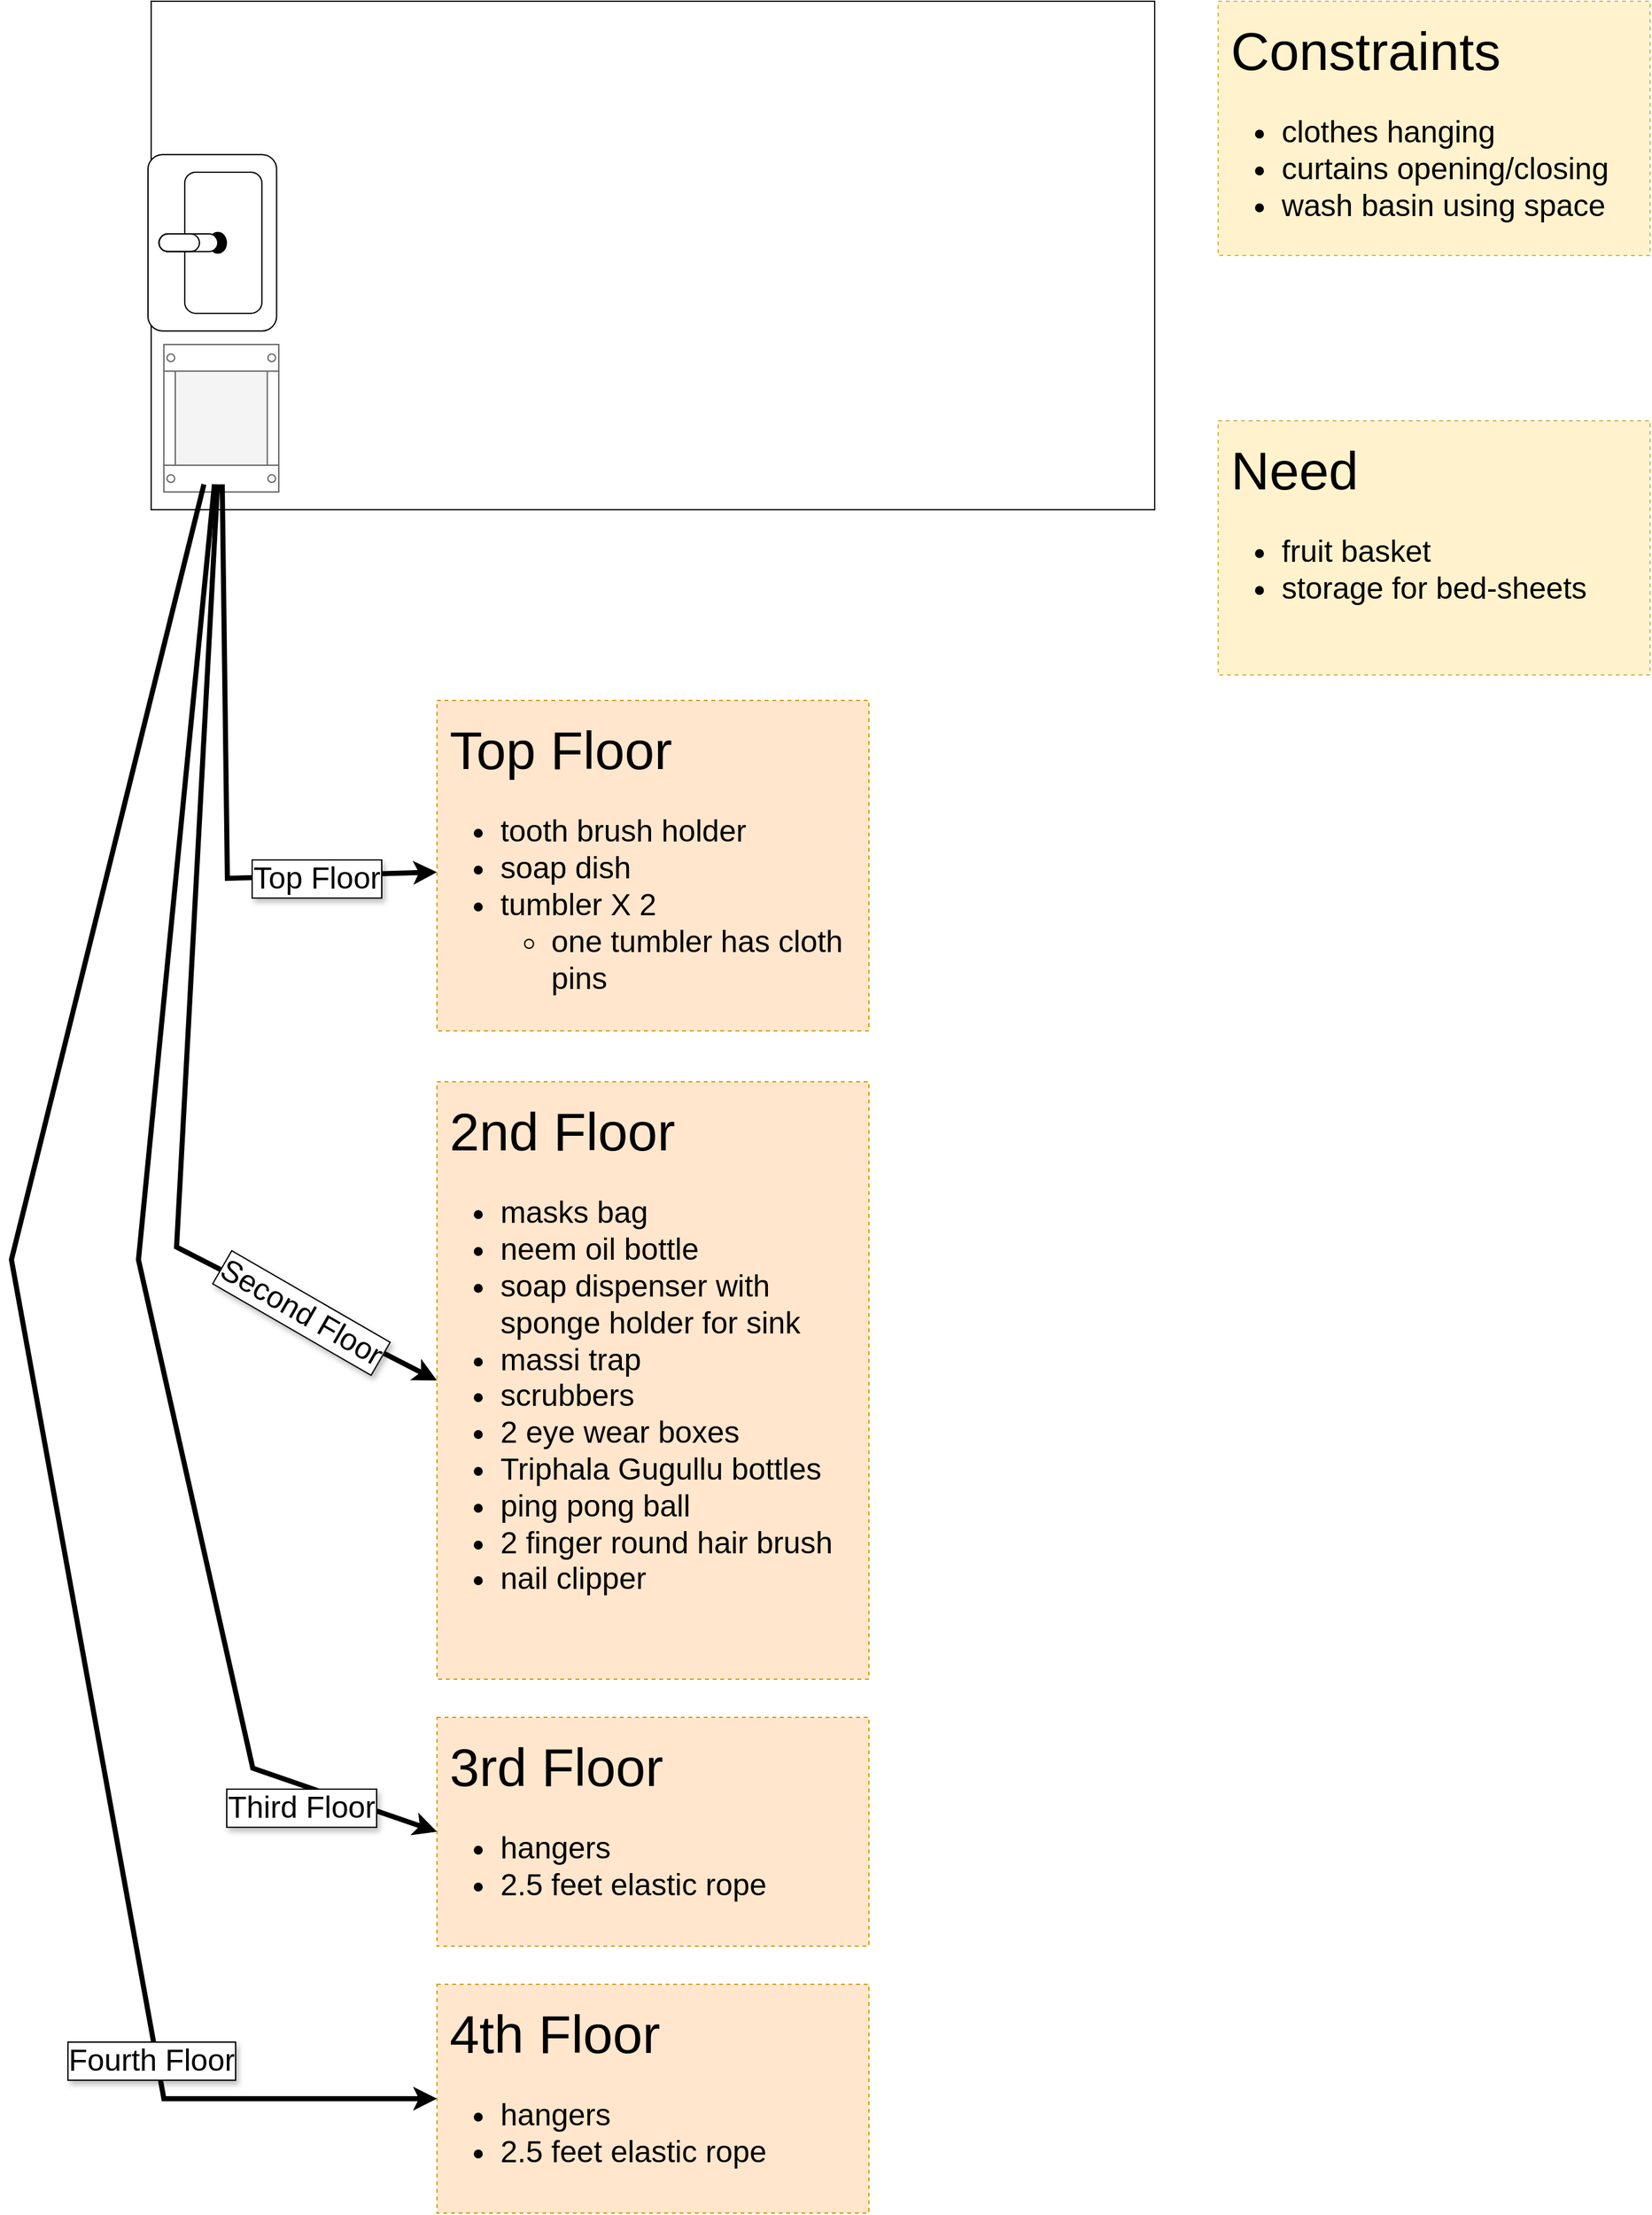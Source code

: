 <mxfile version="24.2.8" type="github">
  <diagram name="Page-1" id="of3lFQsRo5HqSWlQ9vZJ">
    <mxGraphModel dx="3096" dy="2440" grid="1" gridSize="10" guides="1" tooltips="1" connect="1" arrows="1" fold="1" page="1" pageScale="1" pageWidth="827" pageHeight="1169" math="0" shadow="0">
      <root>
        <mxCell id="0" />
        <mxCell id="1" parent="0" />
        <mxCell id="OfnWG1LUpAFpdYO-hWLi-1" value="" style="rounded=0;whiteSpace=wrap;html=1;" parent="1" vertex="1">
          <mxGeometry x="40" y="-10" width="790" height="400" as="geometry" />
        </mxCell>
        <mxCell id="OfnWG1LUpAFpdYO-hWLi-2" value="" style="verticalLabelPosition=bottom;html=1;verticalAlign=top;align=center;shape=mxgraph.floorplan.sink_22;rotation=-90;" parent="1" vertex="1">
          <mxGeometry x="18.75" y="129.37" width="138.75" height="101.25" as="geometry" />
        </mxCell>
        <mxCell id="OfnWG1LUpAFpdYO-hWLi-3" value="" style="strokeColor=#666666;html=1;verticalLabelPosition=bottom;labelBackgroundColor=#ffffff;verticalAlign=top;outlineConnect=0;shadow=0;dashed=0;shape=mxgraph.rackGeneral.rackCabinet3;fillColor2=#f4f4f4;container=1;collapsible=0;childLayout=rack;allowGaps=1;marginLeft=9;marginRight=9;marginTop=21;marginBottom=22;textColor=#666666;numDisp=off;" parent="1" vertex="1">
          <mxGeometry x="50" y="260" width="90.41" height="110" as="geometry" />
        </mxCell>
        <mxCell id="ioB-65ZYokO6Gkxu9hn_-1" value="&lt;div&gt;Constraints&lt;/div&gt;&lt;div style=&quot;font-size: 24px;&quot;&gt;&lt;ul&gt;&lt;li&gt;clothes hanging&lt;/li&gt;&lt;li&gt;curtains opening/closing&lt;/li&gt;&lt;li&gt;wash basin using space&lt;/li&gt;&lt;/ul&gt;&lt;/div&gt;" style="whiteSpace=wrap;html=1;fillColor=#fff2cc;strokeColor=#d6b656;dashed=1;align=left;verticalAlign=top;fontSize=42;spacing=10;" vertex="1" parent="1">
          <mxGeometry x="880" y="-10" width="340" height="200" as="geometry" />
        </mxCell>
        <mxCell id="ioB-65ZYokO6Gkxu9hn_-2" value="" style="endArrow=classic;html=1;rounded=0;strokeWidth=4;" edge="1" parent="1" source="OfnWG1LUpAFpdYO-hWLi-3" target="ioB-65ZYokO6Gkxu9hn_-5">
          <mxGeometry width="50" height="50" relative="1" as="geometry">
            <mxPoint x="290" y="650" as="sourcePoint" />
            <mxPoint x="260" y="620" as="targetPoint" />
            <Array as="points">
              <mxPoint x="100" y="680" />
            </Array>
          </mxGeometry>
        </mxCell>
        <mxCell id="ioB-65ZYokO6Gkxu9hn_-4" value="Top Floor" style="edgeLabel;html=1;align=center;verticalAlign=middle;resizable=0;points=[];fontSize=24;labelBorderColor=default;spacing=10;spacingTop=10;spacingLeft=10;spacingBottom=10;spacingRight=10;textShadow=1;" vertex="1" connectable="0" parent="ioB-65ZYokO6Gkxu9hn_-2">
          <mxGeometry x="-0.426" y="-3" relative="1" as="geometry">
            <mxPoint x="75" y="173" as="offset" />
          </mxGeometry>
        </mxCell>
        <mxCell id="ioB-65ZYokO6Gkxu9hn_-5" value="&lt;div&gt;Top Floor&lt;br&gt;&lt;/div&gt;&lt;div style=&quot;font-size: 24px;&quot;&gt;&lt;ul&gt;&lt;li&gt;tooth brush holder&lt;br&gt;&lt;/li&gt;&lt;li&gt;soap dish&lt;br&gt;&lt;/li&gt;&lt;li&gt;tumbler X 2&lt;/li&gt;&lt;ul&gt;&lt;li&gt;one tumbler has cloth pins&lt;br&gt;&lt;/li&gt;&lt;/ul&gt;&lt;/ul&gt;&lt;/div&gt;" style="whiteSpace=wrap;html=1;fillColor=#ffe6cc;strokeColor=#d79b00;dashed=1;align=left;verticalAlign=top;fontSize=42;spacing=10;" vertex="1" parent="1">
          <mxGeometry x="265" y="540" width="340" height="260" as="geometry" />
        </mxCell>
        <mxCell id="ioB-65ZYokO6Gkxu9hn_-6" value="&lt;div&gt;2nd Floor&lt;br&gt;&lt;/div&gt;&lt;div style=&quot;font-size: 24px;&quot;&gt;&lt;ul&gt;&lt;li&gt;masks bag&lt;/li&gt;&lt;li&gt;neem oil bottle&lt;/li&gt;&lt;li&gt;soap dispenser with sponge holder for sink&lt;/li&gt;&lt;li&gt;massi trap&lt;/li&gt;&lt;li&gt;scrubbers&lt;/li&gt;&lt;li&gt;2 eye wear boxes&lt;/li&gt;&lt;li&gt;Triphala Gugullu bottles&lt;/li&gt;&lt;li&gt;ping pong ball&lt;/li&gt;&lt;li&gt;2 finger round hair brush&lt;/li&gt;&lt;li&gt;nail clipper&lt;br&gt;&lt;/li&gt;&lt;/ul&gt;&lt;/div&gt;" style="whiteSpace=wrap;html=1;fillColor=#ffe6cc;strokeColor=#d79b00;dashed=1;align=left;verticalAlign=top;fontSize=42;spacing=10;" vertex="1" parent="1">
          <mxGeometry x="265" y="840" width="340" height="470" as="geometry" />
        </mxCell>
        <mxCell id="ioB-65ZYokO6Gkxu9hn_-8" value="" style="endArrow=classic;html=1;rounded=0;strokeWidth=4;entryX=0;entryY=0.5;entryDx=0;entryDy=0;" edge="1" parent="1" source="OfnWG1LUpAFpdYO-hWLi-3" target="ioB-65ZYokO6Gkxu9hn_-6">
          <mxGeometry width="50" height="50" relative="1" as="geometry">
            <mxPoint x="103" y="380" as="sourcePoint" />
            <mxPoint x="275" y="675" as="targetPoint" />
            <Array as="points">
              <mxPoint x="60" y="970" />
            </Array>
          </mxGeometry>
        </mxCell>
        <mxCell id="ioB-65ZYokO6Gkxu9hn_-9" value="Second Floor" style="edgeLabel;html=1;align=center;verticalAlign=middle;resizable=0;points=[];fontSize=24;labelBorderColor=default;spacing=10;spacingTop=10;spacingLeft=10;spacingBottom=10;spacingRight=10;textShadow=1;rotation=30;" vertex="1" connectable="0" parent="ioB-65ZYokO6Gkxu9hn_-8">
          <mxGeometry x="-0.426" y="-3" relative="1" as="geometry">
            <mxPoint x="81" y="413" as="offset" />
          </mxGeometry>
        </mxCell>
        <mxCell id="ioB-65ZYokO6Gkxu9hn_-10" value="&lt;div&gt;3rd Floor&lt;br&gt;&lt;/div&gt;&lt;div style=&quot;font-size: 24px;&quot;&gt;&lt;ul&gt;&lt;li&gt;hangers&lt;/li&gt;&lt;li&gt;2.5 feet elastic rope&lt;br&gt;&lt;/li&gt;&lt;/ul&gt;&lt;/div&gt;" style="whiteSpace=wrap;html=1;fillColor=#ffe6cc;strokeColor=#d79b00;dashed=1;align=left;verticalAlign=top;fontSize=42;spacing=10;" vertex="1" parent="1">
          <mxGeometry x="265" y="1340" width="340" height="180" as="geometry" />
        </mxCell>
        <mxCell id="ioB-65ZYokO6Gkxu9hn_-11" value="" style="endArrow=classic;html=1;rounded=0;strokeWidth=4;entryX=0;entryY=0.5;entryDx=0;entryDy=0;" edge="1" parent="1" source="OfnWG1LUpAFpdYO-hWLi-3" target="ioB-65ZYokO6Gkxu9hn_-10">
          <mxGeometry width="50" height="50" relative="1" as="geometry">
            <mxPoint x="102" y="380" as="sourcePoint" />
            <mxPoint x="275" y="1085" as="targetPoint" />
            <Array as="points">
              <mxPoint x="30" y="980" />
              <mxPoint x="120" y="1380" />
            </Array>
          </mxGeometry>
        </mxCell>
        <mxCell id="ioB-65ZYokO6Gkxu9hn_-12" value="Third Floor" style="edgeLabel;html=1;align=center;verticalAlign=middle;resizable=0;points=[];fontSize=24;labelBorderColor=default;spacing=10;spacingTop=10;spacingLeft=10;spacingBottom=10;spacingRight=10;textShadow=1;" vertex="1" connectable="0" parent="ioB-65ZYokO6Gkxu9hn_-11">
          <mxGeometry x="-0.426" y="-3" relative="1" as="geometry">
            <mxPoint x="104" y="705" as="offset" />
          </mxGeometry>
        </mxCell>
        <mxCell id="ioB-65ZYokO6Gkxu9hn_-13" value="&lt;div&gt;Need&lt;/div&gt;&lt;div style=&quot;font-size: 24px;&quot;&gt;&lt;ul&gt;&lt;li&gt;fruit basket&lt;/li&gt;&lt;li&gt;storage for bed-sheets &lt;br&gt;&lt;/li&gt;&lt;/ul&gt;&lt;/div&gt;" style="whiteSpace=wrap;html=1;fillColor=#fff2cc;strokeColor=#d6b656;dashed=1;align=left;verticalAlign=top;fontSize=42;spacing=10;" vertex="1" parent="1">
          <mxGeometry x="880" y="320" width="340" height="200" as="geometry" />
        </mxCell>
        <mxCell id="ioB-65ZYokO6Gkxu9hn_-14" value="&lt;div&gt;4th Floor&lt;br&gt;&lt;/div&gt;&lt;div style=&quot;font-size: 24px;&quot;&gt;&lt;ul&gt;&lt;li&gt;hangers&lt;/li&gt;&lt;li&gt;2.5 feet elastic rope&lt;br&gt;&lt;/li&gt;&lt;/ul&gt;&lt;/div&gt;" style="whiteSpace=wrap;html=1;fillColor=#ffe6cc;strokeColor=#d79b00;dashed=1;align=left;verticalAlign=top;fontSize=42;spacing=10;" vertex="1" parent="1">
          <mxGeometry x="265" y="1550" width="340" height="180" as="geometry" />
        </mxCell>
        <mxCell id="ioB-65ZYokO6Gkxu9hn_-15" value="" style="endArrow=classic;html=1;rounded=0;strokeWidth=4;entryX=0;entryY=0.5;entryDx=0;entryDy=0;" edge="1" parent="1" source="OfnWG1LUpAFpdYO-hWLi-3" target="ioB-65ZYokO6Gkxu9hn_-14">
          <mxGeometry width="50" height="50" relative="1" as="geometry">
            <mxPoint x="97" y="380" as="sourcePoint" />
            <mxPoint x="275" y="1440" as="targetPoint" />
            <Array as="points">
              <mxPoint x="-70" y="980" />
              <mxPoint x="50" y="1640" />
            </Array>
          </mxGeometry>
        </mxCell>
        <mxCell id="ioB-65ZYokO6Gkxu9hn_-16" value="Fourth Floor" style="edgeLabel;html=1;align=center;verticalAlign=middle;resizable=0;points=[];fontSize=24;labelBorderColor=default;spacing=10;spacingTop=10;spacingLeft=10;spacingBottom=10;spacingRight=10;textShadow=1;" vertex="1" connectable="0" parent="ioB-65ZYokO6Gkxu9hn_-15">
          <mxGeometry x="-0.426" y="-3" relative="1" as="geometry">
            <mxPoint x="66" y="819" as="offset" />
          </mxGeometry>
        </mxCell>
      </root>
    </mxGraphModel>
  </diagram>
</mxfile>
